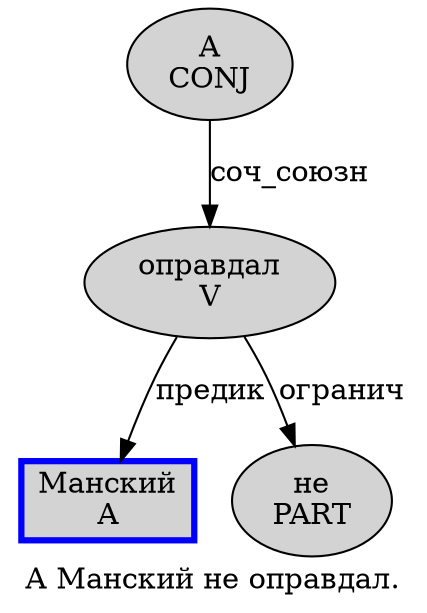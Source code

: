 digraph SENTENCE_1960 {
	graph [label="А Манский не оправдал."]
	node [style=filled]
		0 [label="А
CONJ" color="" fillcolor=lightgray penwidth=1 shape=ellipse]
		1 [label="Манский
A" color=blue fillcolor=lightgray penwidth=3 shape=box]
		2 [label="не
PART" color="" fillcolor=lightgray penwidth=1 shape=ellipse]
		3 [label="оправдал
V" color="" fillcolor=lightgray penwidth=1 shape=ellipse]
			3 -> 1 [label="предик"]
			3 -> 2 [label="огранич"]
			0 -> 3 [label="соч_союзн"]
}